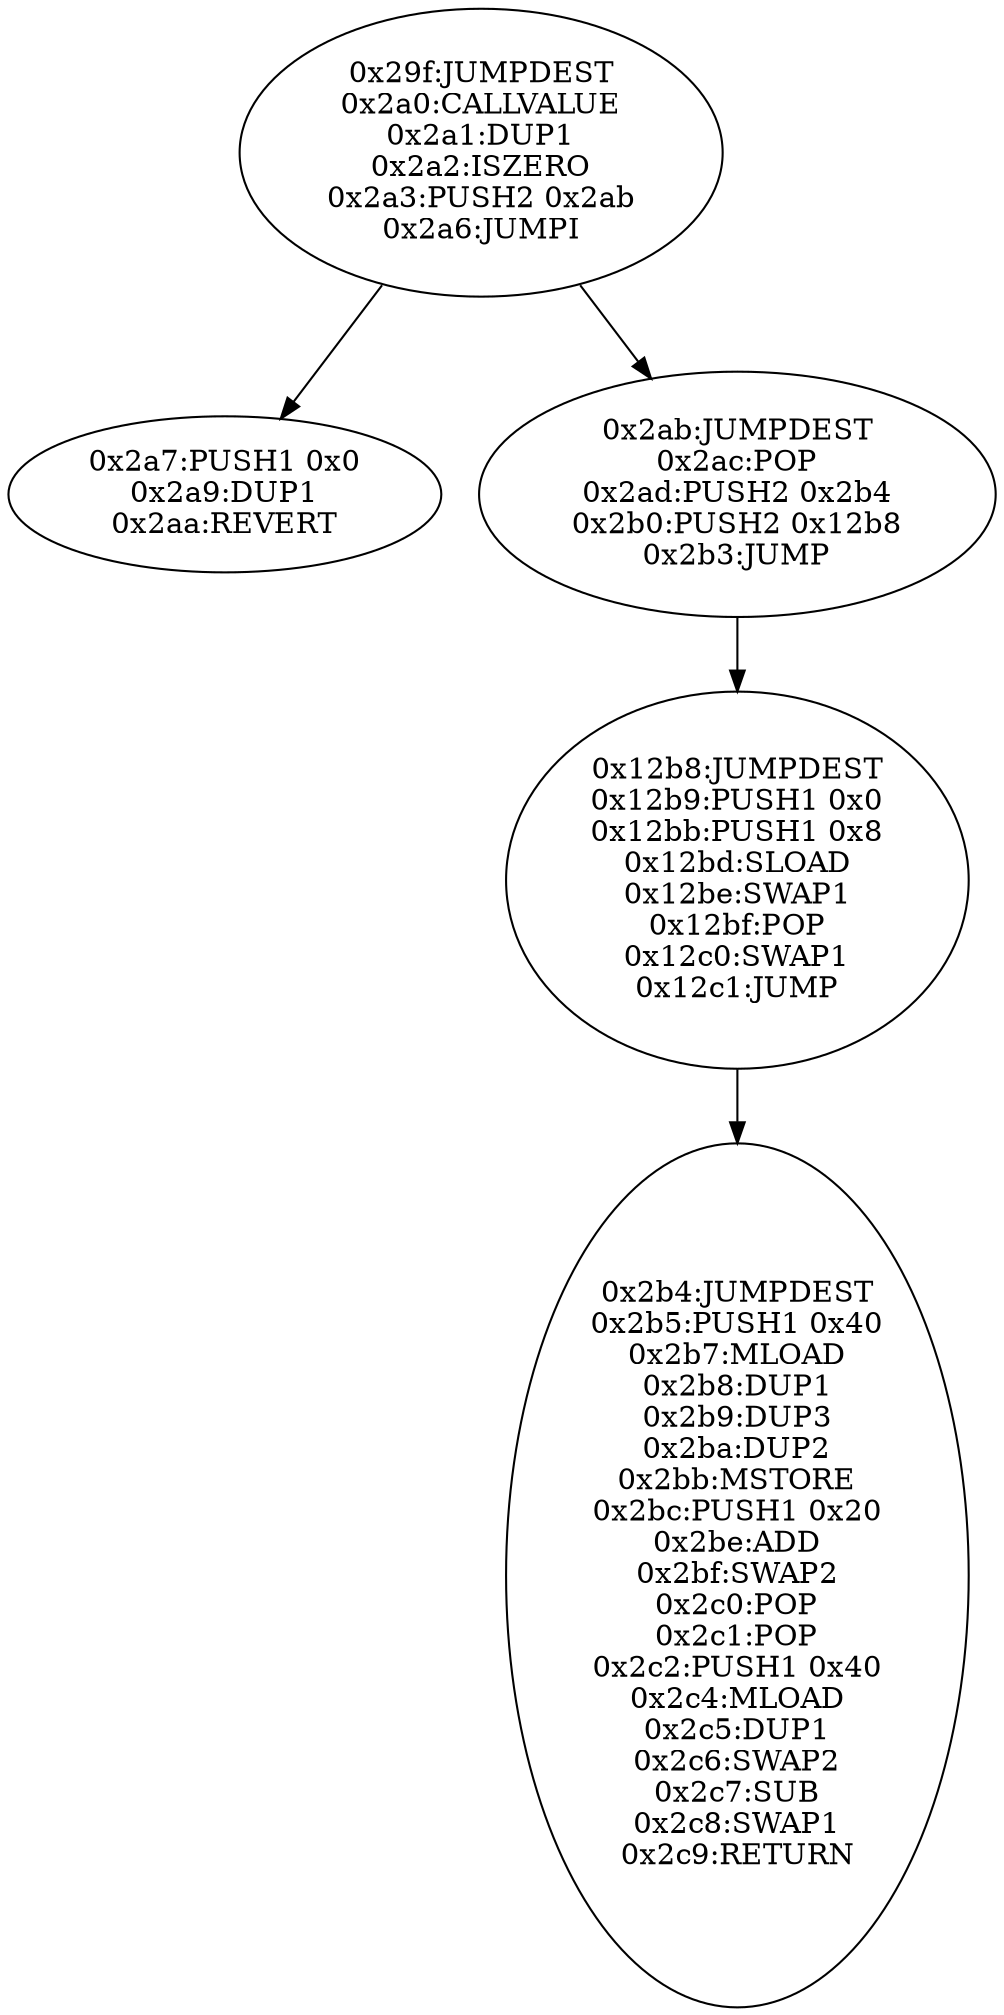 digraph{
671[label="0x29f:JUMPDEST
0x2a0:CALLVALUE
0x2a1:DUP1
0x2a2:ISZERO
0x2a3:PUSH2 0x2ab
0x2a6:JUMPI"]
671 -> 679
671 -> 683
679[label="0x2a7:PUSH1 0x0
0x2a9:DUP1
0x2aa:REVERT"]
683[label="0x2ab:JUMPDEST
0x2ac:POP
0x2ad:PUSH2 0x2b4
0x2b0:PUSH2 0x12b8
0x2b3:JUMP"]
683 -> 4792
4792[label="0x12b8:JUMPDEST
0x12b9:PUSH1 0x0
0x12bb:PUSH1 0x8
0x12bd:SLOAD
0x12be:SWAP1
0x12bf:POP
0x12c0:SWAP1
0x12c1:JUMP"]
4792 -> 692
692[label="0x2b4:JUMPDEST
0x2b5:PUSH1 0x40
0x2b7:MLOAD
0x2b8:DUP1
0x2b9:DUP3
0x2ba:DUP2
0x2bb:MSTORE
0x2bc:PUSH1 0x20
0x2be:ADD
0x2bf:SWAP2
0x2c0:POP
0x2c1:POP
0x2c2:PUSH1 0x40
0x2c4:MLOAD
0x2c5:DUP1
0x2c6:SWAP2
0x2c7:SUB
0x2c8:SWAP1
0x2c9:RETURN"]

}